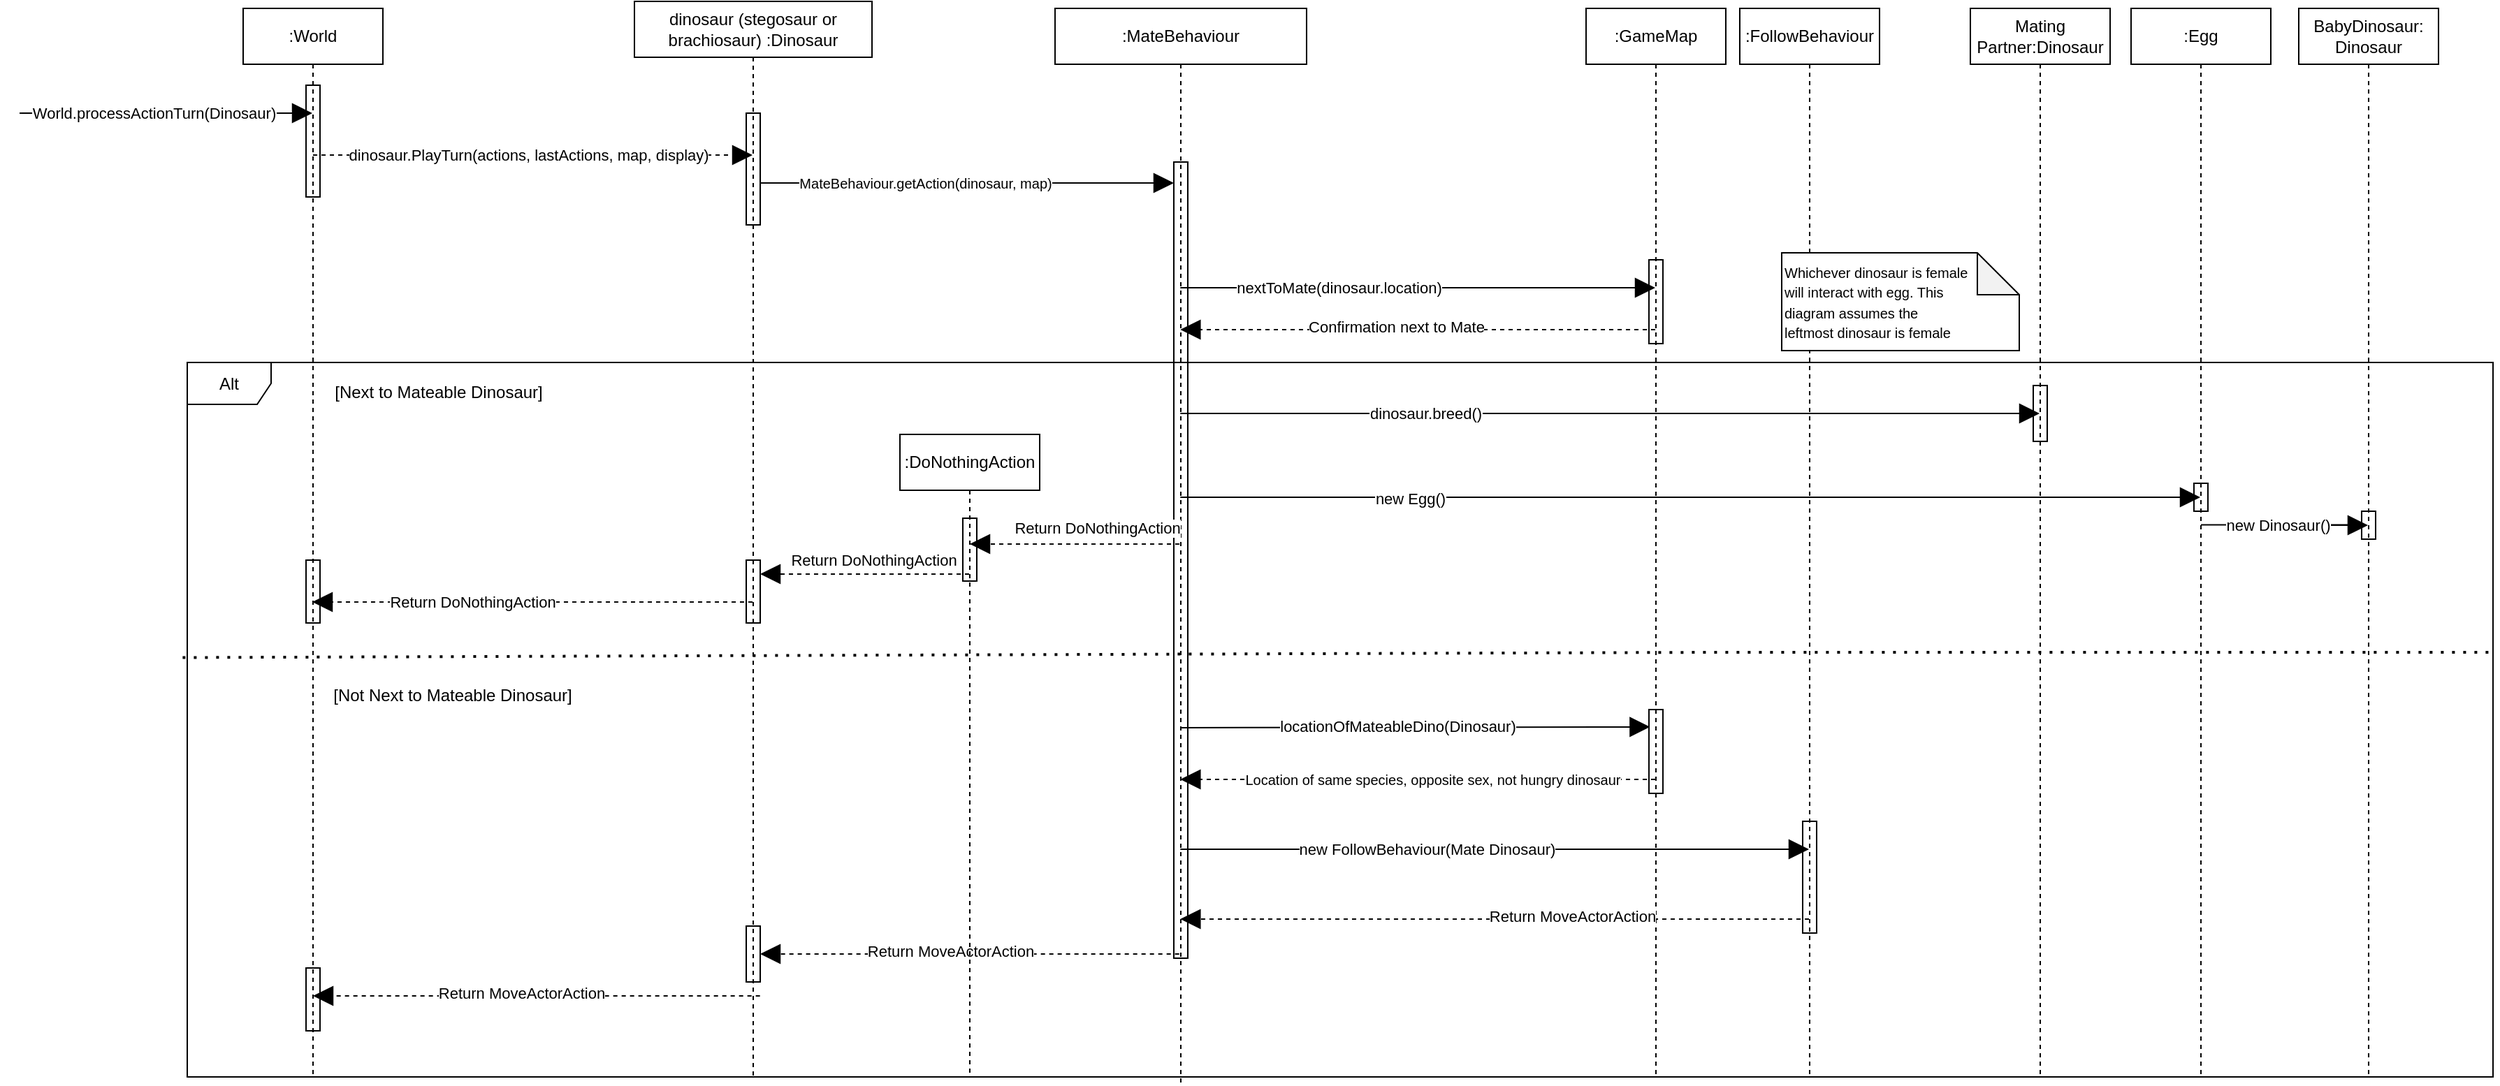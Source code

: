 <mxfile version="14.6.5" type="device"><diagram id="uRpzBnb1ksMyIT1kLSwG" name="Page-1"><mxGraphModel dx="2062" dy="1097" grid="1" gridSize="10" guides="1" tooltips="1" connect="1" arrows="1" fold="1" page="1" pageScale="1" pageWidth="2336" pageHeight="1654" math="0" shadow="0"><root><mxCell id="0"/><mxCell id="1" parent="0"/><mxCell id="zMUxx6rUH3RSuhr-qKeQ-1" value="Alt" style="shape=umlFrame;whiteSpace=wrap;html=1;" parent="1" vertex="1"><mxGeometry x="140" y="348.5" width="1650" height="511.5" as="geometry"/></mxCell><mxCell id="3Muzb6IEoRzpV99WBSun-35" value="" style="html=1;points=[];perimeter=orthogonalPerimeter;" parent="1" vertex="1"><mxGeometry x="1575.99" y="435" width="10" height="20" as="geometry"/></mxCell><mxCell id="3Muzb6IEoRzpV99WBSun-34" value="" style="html=1;points=[];perimeter=orthogonalPerimeter;" parent="1" vertex="1"><mxGeometry x="1460.99" y="365" width="10" height="40" as="geometry"/></mxCell><mxCell id="3Muzb6IEoRzpV99WBSun-29" value="" style="html=1;points=[];perimeter=orthogonalPerimeter;" parent="1" vertex="1"><mxGeometry x="1185.99" y="275" width="10" height="60" as="geometry"/></mxCell><mxCell id="3Muzb6IEoRzpV99WBSun-2" value=":GameMap" style="shape=umlLifeline;perimeter=lifelinePerimeter;whiteSpace=wrap;html=1;container=0;collapsible=0;recursiveResize=0;outlineConnect=0;" parent="1" vertex="1"><mxGeometry x="1140.99" y="95" width="100" height="765" as="geometry"/></mxCell><mxCell id="3Muzb6IEoRzpV99WBSun-7" value=":FollowBehaviour" style="shape=umlLifeline;perimeter=lifelinePerimeter;whiteSpace=wrap;html=1;container=1;collapsible=0;recursiveResize=0;outlineConnect=0;" parent="1" vertex="1"><mxGeometry x="1250.99" y="95" width="100" height="765" as="geometry"/></mxCell><mxCell id="3Muzb6IEoRzpV99WBSun-27" value="" style="html=1;points=[];perimeter=orthogonalPerimeter;fillColor=none;" parent="3Muzb6IEoRzpV99WBSun-7" vertex="1"><mxGeometry x="45" y="582" width="10" height="80" as="geometry"/></mxCell><mxCell id="3Muzb6IEoRzpV99WBSun-8" value="" style="endArrow=block;endFill=1;endSize=12;html=1;dashed=1;" parent="1" edge="1"><mxGeometry width="160" relative="1" as="geometry"><mxPoint x="1300.49" y="747" as="sourcePoint"/><mxPoint x="850.657" y="747" as="targetPoint"/><Array as="points"><mxPoint x="1220.99" y="747"/></Array></mxGeometry></mxCell><mxCell id="3Muzb6IEoRzpV99WBSun-9" value="Return MoveActorAction" style="edgeLabel;html=1;align=center;verticalAlign=middle;resizable=0;points=[];" parent="3Muzb6IEoRzpV99WBSun-8" vertex="1" connectable="0"><mxGeometry x="-0.247" y="-2" relative="1" as="geometry"><mxPoint as="offset"/></mxGeometry></mxCell><mxCell id="3Muzb6IEoRzpV99WBSun-13" value="" style="endArrow=block;endFill=1;endSize=12;html=1;" parent="1" edge="1"><mxGeometry width="160" relative="1" as="geometry"><mxPoint x="850.657" y="385" as="sourcePoint"/><mxPoint x="1465.49" y="385" as="targetPoint"/><Array as="points"><mxPoint x="1210.99" y="385"/></Array></mxGeometry></mxCell><mxCell id="3Muzb6IEoRzpV99WBSun-15" value="dinosaur.breed()" style="edgeLabel;html=1;align=center;verticalAlign=middle;resizable=0;points=[];" parent="3Muzb6IEoRzpV99WBSun-13" vertex="1" connectable="0"><mxGeometry x="-0.431" relative="1" as="geometry"><mxPoint as="offset"/></mxGeometry></mxCell><mxCell id="3Muzb6IEoRzpV99WBSun-16" value=":Egg" style="shape=umlLifeline;perimeter=lifelinePerimeter;whiteSpace=wrap;html=1;container=0;collapsible=0;recursiveResize=0;outlineConnect=0;" parent="1" vertex="1"><mxGeometry x="1530.99" y="95" width="100" height="765" as="geometry"/></mxCell><mxCell id="3Muzb6IEoRzpV99WBSun-17" value="" style="endArrow=block;endFill=1;endSize=12;html=1;" parent="1" edge="1"><mxGeometry width="160" relative="1" as="geometry"><mxPoint x="850.657" y="445" as="sourcePoint"/><mxPoint x="1580.49" y="445" as="targetPoint"/><Array as="points"><mxPoint x="1140.99" y="445"/></Array></mxGeometry></mxCell><mxCell id="3Muzb6IEoRzpV99WBSun-18" value="new Egg()" style="edgeLabel;html=1;align=center;verticalAlign=middle;resizable=0;points=[];" parent="3Muzb6IEoRzpV99WBSun-17" vertex="1" connectable="0"><mxGeometry x="-0.55" y="-1" relative="1" as="geometry"><mxPoint as="offset"/></mxGeometry></mxCell><mxCell id="3Muzb6IEoRzpV99WBSun-19" value="&lt;font style=&quot;font-size: 10px&quot;&gt;Whichever dinosaur is female &lt;br&gt;will interact with egg. This&lt;br&gt;diagram assumes the&lt;br&gt;leftmost dinosaur is female&lt;/font&gt;" style="shape=note;whiteSpace=wrap;html=1;backgroundOutline=1;darkOpacity=0.05;align=left;" parent="1" vertex="1"><mxGeometry x="1280.99" y="270" width="170" height="70" as="geometry"/></mxCell><mxCell id="3Muzb6IEoRzpV99WBSun-20" value="BabyDinosaur:&lt;br&gt;Dinosaur" style="shape=umlLifeline;perimeter=lifelinePerimeter;whiteSpace=wrap;html=1;container=0;collapsible=0;recursiveResize=0;outlineConnect=0;" parent="1" vertex="1"><mxGeometry x="1650.99" y="95" width="100" height="765" as="geometry"/></mxCell><mxCell id="3Muzb6IEoRzpV99WBSun-21" value="" style="endArrow=block;endFill=1;endSize=12;html=1;startArrow=none;" parent="1" source="3Muzb6IEoRzpV99WBSun-36" edge="1"><mxGeometry width="160" relative="1" as="geometry"><mxPoint x="1550.99" y="505" as="sourcePoint"/><mxPoint x="1700.49" y="465" as="targetPoint"/><Array as="points"><mxPoint x="1640.99" y="465"/></Array></mxGeometry></mxCell><mxCell id="3Muzb6IEoRzpV99WBSun-1" value=":MateBehaviour" style="shape=umlLifeline;perimeter=lifelinePerimeter;whiteSpace=wrap;html=1;container=1;collapsible=0;recursiveResize=0;outlineConnect=0;" parent="1" vertex="1"><mxGeometry x="760.99" y="95" width="180" height="770" as="geometry"/></mxCell><mxCell id="3Muzb6IEoRzpV99WBSun-28" value="" style="html=1;points=[];perimeter=orthogonalPerimeter;fillColor=none;" parent="3Muzb6IEoRzpV99WBSun-1" vertex="1"><mxGeometry x="85" y="110" width="10" height="570" as="geometry"/></mxCell><mxCell id="3Muzb6IEoRzpV99WBSun-3" value="" style="endArrow=block;endFill=1;endSize=12;html=1;entryX=0.071;entryY=0.207;entryDx=0;entryDy=0;entryPerimeter=0;" parent="1" target="zMUxx6rUH3RSuhr-qKeQ-19" edge="1"><mxGeometry width="160" relative="1" as="geometry"><mxPoint x="850.99" y="610" as="sourcePoint"/><mxPoint x="1161.18" y="609.55" as="targetPoint"/></mxGeometry></mxCell><mxCell id="3Muzb6IEoRzpV99WBSun-4" value="locationOfMateableDino(Dinosaur)" style="edgeLabel;html=1;align=center;verticalAlign=middle;resizable=0;points=[];" parent="3Muzb6IEoRzpV99WBSun-3" vertex="1" connectable="0"><mxGeometry x="-0.081" y="1" relative="1" as="geometry"><mxPoint as="offset"/></mxGeometry></mxCell><mxCell id="3Muzb6IEoRzpV99WBSun-5" value="" style="endArrow=block;dashed=1;endFill=1;endSize=12;html=1;" parent="1" edge="1"><mxGeometry width="160" relative="1" as="geometry"><mxPoint x="1190.49" y="647" as="sourcePoint"/><mxPoint x="850.657" y="647" as="targetPoint"/><Array as="points"><mxPoint x="1150.99" y="647"/><mxPoint x="1100.99" y="647"/></Array></mxGeometry></mxCell><mxCell id="3Muzb6IEoRzpV99WBSun-6" value="&lt;font style=&quot;font-size: 10px&quot;&gt;Location of same species, opposite sex, not hungry dinosaur&lt;/font&gt;" style="edgeLabel;html=1;align=center;verticalAlign=middle;resizable=0;points=[];" parent="3Muzb6IEoRzpV99WBSun-5" vertex="1" connectable="0"><mxGeometry x="0.31" y="2" relative="1" as="geometry"><mxPoint x="63" y="-2" as="offset"/></mxGeometry></mxCell><mxCell id="3Muzb6IEoRzpV99WBSun-12" value="Mating Partner:Dinosaur" style="shape=umlLifeline;perimeter=lifelinePerimeter;whiteSpace=wrap;html=1;container=0;collapsible=0;recursiveResize=0;outlineConnect=0;" parent="1" vertex="1"><mxGeometry x="1415.99" y="95" width="100" height="765" as="geometry"/></mxCell><mxCell id="zMUxx6rUH3RSuhr-qKeQ-2" value="" style="endArrow=block;endFill=1;endSize=12;html=1;" parent="1" edge="1"><mxGeometry width="160" relative="1" as="geometry"><mxPoint x="850.657" y="697" as="sourcePoint"/><mxPoint x="1300.49" y="697" as="targetPoint"/><Array as="points"><mxPoint x="1050.99" y="697"/></Array></mxGeometry></mxCell><mxCell id="zMUxx6rUH3RSuhr-qKeQ-3" value="new FollowBehaviour(Mate Dinosaur)" style="edgeLabel;html=1;align=center;verticalAlign=middle;resizable=0;points=[];" parent="zMUxx6rUH3RSuhr-qKeQ-2" vertex="1" connectable="0"><mxGeometry x="-0.266" relative="1" as="geometry"><mxPoint x="11" as="offset"/></mxGeometry></mxCell><mxCell id="zMUxx6rUH3RSuhr-qKeQ-4" value="" style="endArrow=block;endFill=1;endSize=12;html=1;" parent="1" edge="1"><mxGeometry width="160" relative="1" as="geometry"><mxPoint x="850.657" y="295" as="sourcePoint"/><mxPoint x="1190.49" y="295" as="targetPoint"/><Array as="points"><mxPoint x="1000.99" y="295"/></Array></mxGeometry></mxCell><mxCell id="zMUxx6rUH3RSuhr-qKeQ-5" value="nextToMate(dinosaur.location)" style="edgeLabel;html=1;align=center;verticalAlign=middle;resizable=0;points=[];" parent="zMUxx6rUH3RSuhr-qKeQ-4" vertex="1" connectable="0"><mxGeometry x="-0.333" relative="1" as="geometry"><mxPoint as="offset"/></mxGeometry></mxCell><mxCell id="zMUxx6rUH3RSuhr-qKeQ-6" value="" style="endArrow=block;dashed=1;endFill=1;endSize=12;html=1;" parent="1" edge="1"><mxGeometry width="160" relative="1" as="geometry"><mxPoint x="1190.49" y="325" as="sourcePoint"/><mxPoint x="850.657" y="325" as="targetPoint"/><Array as="points"><mxPoint x="1080.99" y="325"/></Array></mxGeometry></mxCell><mxCell id="zMUxx6rUH3RSuhr-qKeQ-7" value="Confirmation next to Mate" style="edgeLabel;html=1;align=center;verticalAlign=middle;resizable=0;points=[];" parent="zMUxx6rUH3RSuhr-qKeQ-6" vertex="1" connectable="0"><mxGeometry x="0.096" y="-2" relative="1" as="geometry"><mxPoint as="offset"/></mxGeometry></mxCell><mxCell id="zMUxx6rUH3RSuhr-qKeQ-8" value="[Next to Mateable Dinosaur]" style="text;html=1;strokeColor=none;fillColor=none;align=center;verticalAlign=middle;whiteSpace=wrap;rounded=0;" parent="1" vertex="1"><mxGeometry x="240" y="360" width="160" height="20" as="geometry"/></mxCell><mxCell id="zMUxx6rUH3RSuhr-qKeQ-11" value="" style="endArrow=none;dashed=1;html=1;dashPattern=1 3;strokeWidth=2;exitX=-0.002;exitY=0.413;exitDx=0;exitDy=0;exitPerimeter=0;" parent="1" source="zMUxx6rUH3RSuhr-qKeQ-1" edge="1"><mxGeometry width="50" height="50" relative="1" as="geometry"><mxPoint x="840.99" y="510" as="sourcePoint"/><mxPoint x="1792" y="556" as="targetPoint"/><Array as="points"><mxPoint x="1230" y="556"/></Array></mxGeometry></mxCell><mxCell id="zMUxx6rUH3RSuhr-qKeQ-18" value="[Not Next to Mateable Dinosaur]" style="text;html=1;strokeColor=none;fillColor=none;align=center;verticalAlign=middle;whiteSpace=wrap;rounded=0;" parent="1" vertex="1"><mxGeometry x="210" y="577" width="240" height="20" as="geometry"/></mxCell><mxCell id="zMUxx6rUH3RSuhr-qKeQ-19" value="" style="html=1;points=[];perimeter=orthogonalPerimeter;fillColor=none;" parent="1" vertex="1"><mxGeometry x="1185.99" y="597" width="10" height="60" as="geometry"/></mxCell><mxCell id="3Muzb6IEoRzpV99WBSun-36" value="" style="html=1;points=[];perimeter=orthogonalPerimeter;fillColor=none;" parent="1" vertex="1"><mxGeometry x="1695.99" y="455" width="10" height="20" as="geometry"/></mxCell><mxCell id="zMUxx6rUH3RSuhr-qKeQ-20" value="" style="endArrow=none;endFill=1;endSize=12;html=1;" parent="1" edge="1"><mxGeometry width="160" relative="1" as="geometry"><mxPoint x="1581.014" y="464.76" as="sourcePoint"/><mxPoint x="1695.99" y="464.76" as="targetPoint"/><Array as="points"/></mxGeometry></mxCell><mxCell id="zMUxx6rUH3RSuhr-qKeQ-21" value="new Dinosaur()" style="edgeLabel;html=1;align=center;verticalAlign=middle;resizable=0;points=[];" parent="zMUxx6rUH3RSuhr-qKeQ-20" vertex="1" connectable="0"><mxGeometry x="-0.37" y="-2" relative="1" as="geometry"><mxPoint x="19" y="-2" as="offset"/></mxGeometry></mxCell><mxCell id="zMUxx6rUH3RSuhr-qKeQ-22" value="" style="endArrow=block;endFill=1;endSize=12;html=1;" parent="1" edge="1"><mxGeometry width="160" relative="1" as="geometry"><mxPoint x="550.167" y="220" as="sourcePoint"/><mxPoint x="845.99" y="220" as="targetPoint"/></mxGeometry></mxCell><mxCell id="zMUxx6rUH3RSuhr-qKeQ-23" value="&lt;font size=&quot;1&quot;&gt;MateBehaviour.getAction(dinosaur, map)&lt;/font&gt;" style="edgeLabel;html=1;align=center;verticalAlign=middle;resizable=0;points=[];" parent="zMUxx6rUH3RSuhr-qKeQ-22" vertex="1" connectable="0"><mxGeometry x="-0.519" y="1" relative="1" as="geometry"><mxPoint x="47" y="1" as="offset"/></mxGeometry></mxCell><mxCell id="EEzy4awWTQ6NuFadrDQ2-1" value=":World" style="shape=umlLifeline;perimeter=lifelinePerimeter;whiteSpace=wrap;html=1;container=1;collapsible=0;recursiveResize=0;outlineConnect=0;" vertex="1" parent="1"><mxGeometry x="180" y="95" width="100" height="765" as="geometry"/></mxCell><mxCell id="EEzy4awWTQ6NuFadrDQ2-6" value="" style="endArrow=block;dashed=1;endFill=1;endSize=12;html=1;" edge="1" parent="EEzy4awWTQ6NuFadrDQ2-1" target="EEzy4awWTQ6NuFadrDQ2-5"><mxGeometry width="160" relative="1" as="geometry"><mxPoint x="50" y="105" as="sourcePoint"/><mxPoint x="210" y="105" as="targetPoint"/></mxGeometry></mxCell><mxCell id="EEzy4awWTQ6NuFadrDQ2-7" value="dinosaur.PlayTurn(actions, lastActions, map, display)" style="edgeLabel;html=1;align=center;verticalAlign=middle;resizable=0;points=[];" vertex="1" connectable="0" parent="EEzy4awWTQ6NuFadrDQ2-6"><mxGeometry x="-0.418" y="-1" relative="1" as="geometry"><mxPoint x="62" y="-1" as="offset"/></mxGeometry></mxCell><mxCell id="EEzy4awWTQ6NuFadrDQ2-16" value="" style="html=1;points=[];perimeter=orthogonalPerimeter;fillColor=none;" vertex="1" parent="EEzy4awWTQ6NuFadrDQ2-1"><mxGeometry x="45" y="687" width="10" height="45" as="geometry"/></mxCell><mxCell id="EEzy4awWTQ6NuFadrDQ2-18" value="" style="html=1;points=[];perimeter=orthogonalPerimeter;fillColor=none;" vertex="1" parent="EEzy4awWTQ6NuFadrDQ2-1"><mxGeometry x="45" y="55" width="10" height="80" as="geometry"/></mxCell><mxCell id="EEzy4awWTQ6NuFadrDQ2-28" value="" style="html=1;points=[];perimeter=orthogonalPerimeter;fillColor=none;" vertex="1" parent="EEzy4awWTQ6NuFadrDQ2-1"><mxGeometry x="45" y="395" width="10" height="45" as="geometry"/></mxCell><mxCell id="EEzy4awWTQ6NuFadrDQ2-3" value="" style="endArrow=block;endFill=1;endSize=12;html=1;" edge="1" parent="1" target="EEzy4awWTQ6NuFadrDQ2-1"><mxGeometry width="160" relative="1" as="geometry"><mxPoint x="20" y="170" as="sourcePoint"/><mxPoint x="180" y="200" as="targetPoint"/><Array as="points"><mxPoint x="140" y="170"/></Array></mxGeometry></mxCell><mxCell id="EEzy4awWTQ6NuFadrDQ2-4" value="World.processActionTurn(Dinosaur)" style="edgeLabel;html=1;align=center;verticalAlign=middle;resizable=0;points=[];" vertex="1" connectable="0" parent="EEzy4awWTQ6NuFadrDQ2-3"><mxGeometry x="-0.478" y="2" relative="1" as="geometry"><mxPoint x="41" y="2" as="offset"/></mxGeometry></mxCell><mxCell id="EEzy4awWTQ6NuFadrDQ2-5" value="dinosaur (stegosaur or brachiosaur) :Dinosaur" style="shape=umlLifeline;perimeter=lifelinePerimeter;whiteSpace=wrap;html=1;container=1;collapsible=0;recursiveResize=0;outlineConnect=0;" vertex="1" parent="1"><mxGeometry x="460" y="90" width="170" height="770" as="geometry"/></mxCell><mxCell id="EEzy4awWTQ6NuFadrDQ2-15" value="" style="html=1;points=[];perimeter=orthogonalPerimeter;fillColor=none;" vertex="1" parent="EEzy4awWTQ6NuFadrDQ2-5"><mxGeometry x="80" y="662" width="10" height="40" as="geometry"/></mxCell><mxCell id="EEzy4awWTQ6NuFadrDQ2-17" value="" style="html=1;points=[];perimeter=orthogonalPerimeter;fillColor=none;" vertex="1" parent="EEzy4awWTQ6NuFadrDQ2-5"><mxGeometry x="80" y="80" width="10" height="80" as="geometry"/></mxCell><mxCell id="EEzy4awWTQ6NuFadrDQ2-10" value="" style="endArrow=block;endFill=1;endSize=12;html=1;dashed=1;" edge="1" parent="1" target="EEzy4awWTQ6NuFadrDQ2-15"><mxGeometry width="160" relative="1" as="geometry"><mxPoint x="849.83" y="772" as="sourcePoint"/><mxPoint x="560" y="772" as="targetPoint"/><Array as="points"><mxPoint x="770.33" y="772"/></Array></mxGeometry></mxCell><mxCell id="EEzy4awWTQ6NuFadrDQ2-11" value="Return MoveActorAction" style="edgeLabel;html=1;align=center;verticalAlign=middle;resizable=0;points=[];" vertex="1" connectable="0" parent="EEzy4awWTQ6NuFadrDQ2-10"><mxGeometry x="-0.247" y="-2" relative="1" as="geometry"><mxPoint x="-51" as="offset"/></mxGeometry></mxCell><mxCell id="EEzy4awWTQ6NuFadrDQ2-12" value="" style="endArrow=block;endFill=1;endSize=12;html=1;dashed=1;" edge="1" parent="1"><mxGeometry width="160" relative="1" as="geometry"><mxPoint x="549.83" y="802" as="sourcePoint"/><mxPoint x="230" y="802" as="targetPoint"/><Array as="points"><mxPoint x="470.33" y="802"/></Array></mxGeometry></mxCell><mxCell id="EEzy4awWTQ6NuFadrDQ2-13" value="Return MoveActorAction" style="edgeLabel;html=1;align=center;verticalAlign=middle;resizable=0;points=[];" vertex="1" connectable="0" parent="EEzy4awWTQ6NuFadrDQ2-12"><mxGeometry x="-0.247" y="-2" relative="1" as="geometry"><mxPoint x="-51" as="offset"/></mxGeometry></mxCell><mxCell id="EEzy4awWTQ6NuFadrDQ2-19" value="" style="endArrow=block;endFill=1;endSize=12;html=1;dashed=1;" edge="1" parent="1" target="EEzy4awWTQ6NuFadrDQ2-22"><mxGeometry width="160" relative="1" as="geometry"><mxPoint x="850" y="478.5" as="sourcePoint"/><mxPoint x="740" y="471.5" as="targetPoint"/></mxGeometry></mxCell><mxCell id="EEzy4awWTQ6NuFadrDQ2-20" value="Return DoNothingAction" style="edgeLabel;html=1;align=center;verticalAlign=middle;resizable=0;points=[];" vertex="1" connectable="0" parent="EEzy4awWTQ6NuFadrDQ2-19"><mxGeometry x="0.591" y="-2" relative="1" as="geometry"><mxPoint x="60" y="-10" as="offset"/></mxGeometry></mxCell><mxCell id="EEzy4awWTQ6NuFadrDQ2-22" value=":DoNothingAction" style="shape=umlLifeline;perimeter=lifelinePerimeter;whiteSpace=wrap;html=1;container=1;collapsible=0;recursiveResize=0;outlineConnect=0;fillColor=none;" vertex="1" parent="1"><mxGeometry x="650" y="400" width="100" height="460" as="geometry"/></mxCell><mxCell id="EEzy4awWTQ6NuFadrDQ2-30" value="" style="html=1;points=[];perimeter=orthogonalPerimeter;fillColor=none;" vertex="1" parent="EEzy4awWTQ6NuFadrDQ2-22"><mxGeometry x="45" y="60" width="10" height="45" as="geometry"/></mxCell><mxCell id="EEzy4awWTQ6NuFadrDQ2-24" value="" style="endArrow=block;endFill=1;endSize=12;html=1;dashed=1;" edge="1" parent="1"><mxGeometry width="160" relative="1" as="geometry"><mxPoint x="699.5" y="500" as="sourcePoint"/><mxPoint x="550" y="500" as="targetPoint"/></mxGeometry></mxCell><mxCell id="EEzy4awWTQ6NuFadrDQ2-25" value="Return DoNothingAction" style="edgeLabel;html=1;align=center;verticalAlign=middle;resizable=0;points=[];" vertex="1" connectable="0" parent="EEzy4awWTQ6NuFadrDQ2-24"><mxGeometry x="0.591" y="-2" relative="1" as="geometry"><mxPoint x="50" y="-8" as="offset"/></mxGeometry></mxCell><mxCell id="EEzy4awWTQ6NuFadrDQ2-26" value="" style="endArrow=block;endFill=1;endSize=12;html=1;dashed=1;" edge="1" parent="1"><mxGeometry width="160" relative="1" as="geometry"><mxPoint x="544.5" y="520" as="sourcePoint"/><mxPoint x="229.5" y="520" as="targetPoint"/><Array as="points"><mxPoint x="490" y="520"/></Array></mxGeometry></mxCell><mxCell id="EEzy4awWTQ6NuFadrDQ2-27" value="Return DoNothingAction" style="edgeLabel;html=1;align=center;verticalAlign=middle;resizable=0;points=[];" vertex="1" connectable="0" parent="EEzy4awWTQ6NuFadrDQ2-26"><mxGeometry x="0.591" y="-2" relative="1" as="geometry"><mxPoint x="50" y="2" as="offset"/></mxGeometry></mxCell><mxCell id="EEzy4awWTQ6NuFadrDQ2-29" value="" style="html=1;points=[];perimeter=orthogonalPerimeter;fillColor=none;" vertex="1" parent="1"><mxGeometry x="540" y="490" width="10" height="45" as="geometry"/></mxCell><mxCell id="EEzy4awWTQ6NuFadrDQ2-31" style="edgeStyle=orthogonalEdgeStyle;rounded=0;orthogonalLoop=1;jettySize=auto;html=1;exitX=0.5;exitY=1;exitDx=0;exitDy=0;dashed=1;endArrow=block;endFill=1;" edge="1" parent="1" source="zMUxx6rUH3RSuhr-qKeQ-18" target="zMUxx6rUH3RSuhr-qKeQ-18"><mxGeometry relative="1" as="geometry"/></mxCell></root></mxGraphModel></diagram></mxfile>